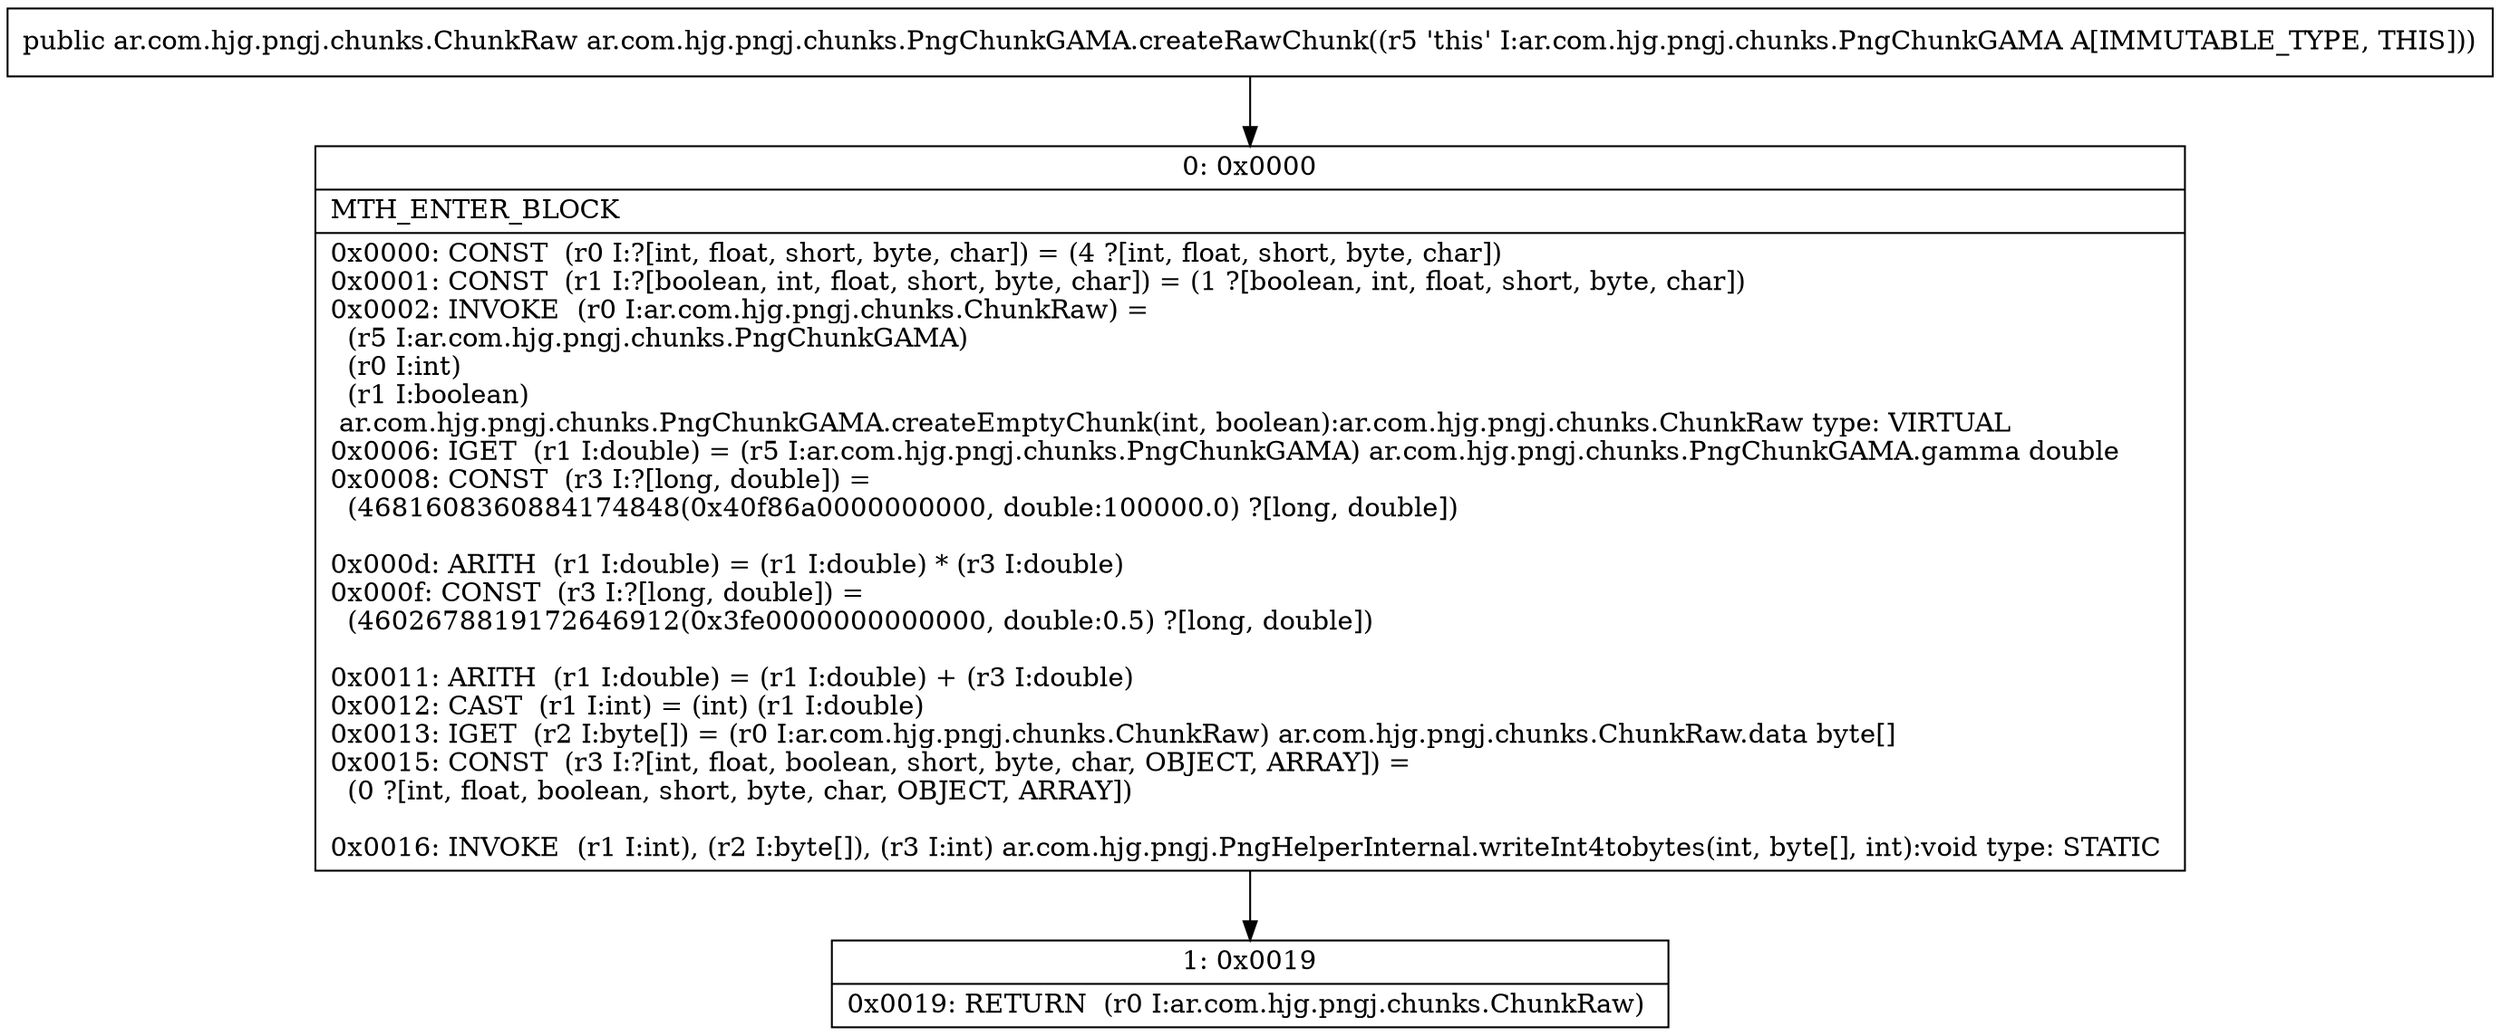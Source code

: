 digraph "CFG forar.com.hjg.pngj.chunks.PngChunkGAMA.createRawChunk()Lar\/com\/hjg\/pngj\/chunks\/ChunkRaw;" {
Node_0 [shape=record,label="{0\:\ 0x0000|MTH_ENTER_BLOCK\l|0x0000: CONST  (r0 I:?[int, float, short, byte, char]) = (4 ?[int, float, short, byte, char]) \l0x0001: CONST  (r1 I:?[boolean, int, float, short, byte, char]) = (1 ?[boolean, int, float, short, byte, char]) \l0x0002: INVOKE  (r0 I:ar.com.hjg.pngj.chunks.ChunkRaw) = \l  (r5 I:ar.com.hjg.pngj.chunks.PngChunkGAMA)\l  (r0 I:int)\l  (r1 I:boolean)\l ar.com.hjg.pngj.chunks.PngChunkGAMA.createEmptyChunk(int, boolean):ar.com.hjg.pngj.chunks.ChunkRaw type: VIRTUAL \l0x0006: IGET  (r1 I:double) = (r5 I:ar.com.hjg.pngj.chunks.PngChunkGAMA) ar.com.hjg.pngj.chunks.PngChunkGAMA.gamma double \l0x0008: CONST  (r3 I:?[long, double]) = \l  (4681608360884174848(0x40f86a0000000000, double:100000.0) ?[long, double])\l \l0x000d: ARITH  (r1 I:double) = (r1 I:double) * (r3 I:double) \l0x000f: CONST  (r3 I:?[long, double]) = \l  (4602678819172646912(0x3fe0000000000000, double:0.5) ?[long, double])\l \l0x0011: ARITH  (r1 I:double) = (r1 I:double) + (r3 I:double) \l0x0012: CAST  (r1 I:int) = (int) (r1 I:double) \l0x0013: IGET  (r2 I:byte[]) = (r0 I:ar.com.hjg.pngj.chunks.ChunkRaw) ar.com.hjg.pngj.chunks.ChunkRaw.data byte[] \l0x0015: CONST  (r3 I:?[int, float, boolean, short, byte, char, OBJECT, ARRAY]) = \l  (0 ?[int, float, boolean, short, byte, char, OBJECT, ARRAY])\l \l0x0016: INVOKE  (r1 I:int), (r2 I:byte[]), (r3 I:int) ar.com.hjg.pngj.PngHelperInternal.writeInt4tobytes(int, byte[], int):void type: STATIC \l}"];
Node_1 [shape=record,label="{1\:\ 0x0019|0x0019: RETURN  (r0 I:ar.com.hjg.pngj.chunks.ChunkRaw) \l}"];
MethodNode[shape=record,label="{public ar.com.hjg.pngj.chunks.ChunkRaw ar.com.hjg.pngj.chunks.PngChunkGAMA.createRawChunk((r5 'this' I:ar.com.hjg.pngj.chunks.PngChunkGAMA A[IMMUTABLE_TYPE, THIS])) }"];
MethodNode -> Node_0;
Node_0 -> Node_1;
}

